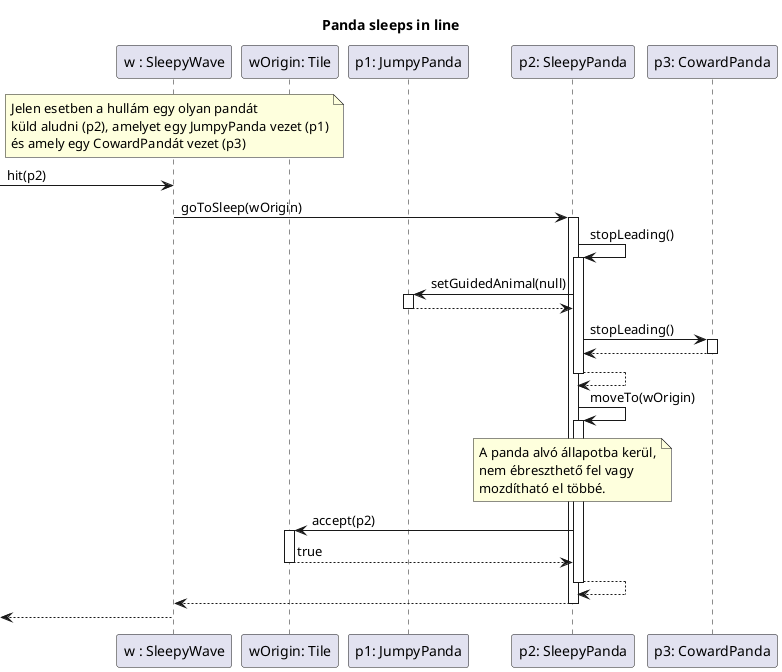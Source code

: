 @startuml
title Panda sleeps in line

participant "w : SleepyWave" as w
participant "wOrigin: Tile" as wOrigin
participant "p1: JumpyPanda" as p1
participant "p2: SleepyPanda" as p2
participant "p3: CowardPanda" as p3

note over w
Jelen esetben a hullám egy olyan pandát
küld aludni (p2), amelyet egy JumpyPanda vezet (p1)
és amely egy CowardPandát vezet (p3)
end note
[->w: hit(p2)
w->p2 ++: goToSleep(wOrigin)

p2->p2 ++ : stopLeading()
p2 -> p1 ++: setGuidedAnimal(null)
p1-->p2 --
p2 -> p3 ++: stopLeading()
p3--> p2--
p2-->p2 --

p2->p2 ++: moveTo(wOrigin)
note over p2
A panda alvó állapotba kerül,
nem ébreszthető fel vagy
mozdítható el többé.
end note
p2->wOrigin ++: accept(p2)
wOrigin --> p2 --: true
p2 --> p2 --
p2-->w --


[<-- w
@enduml